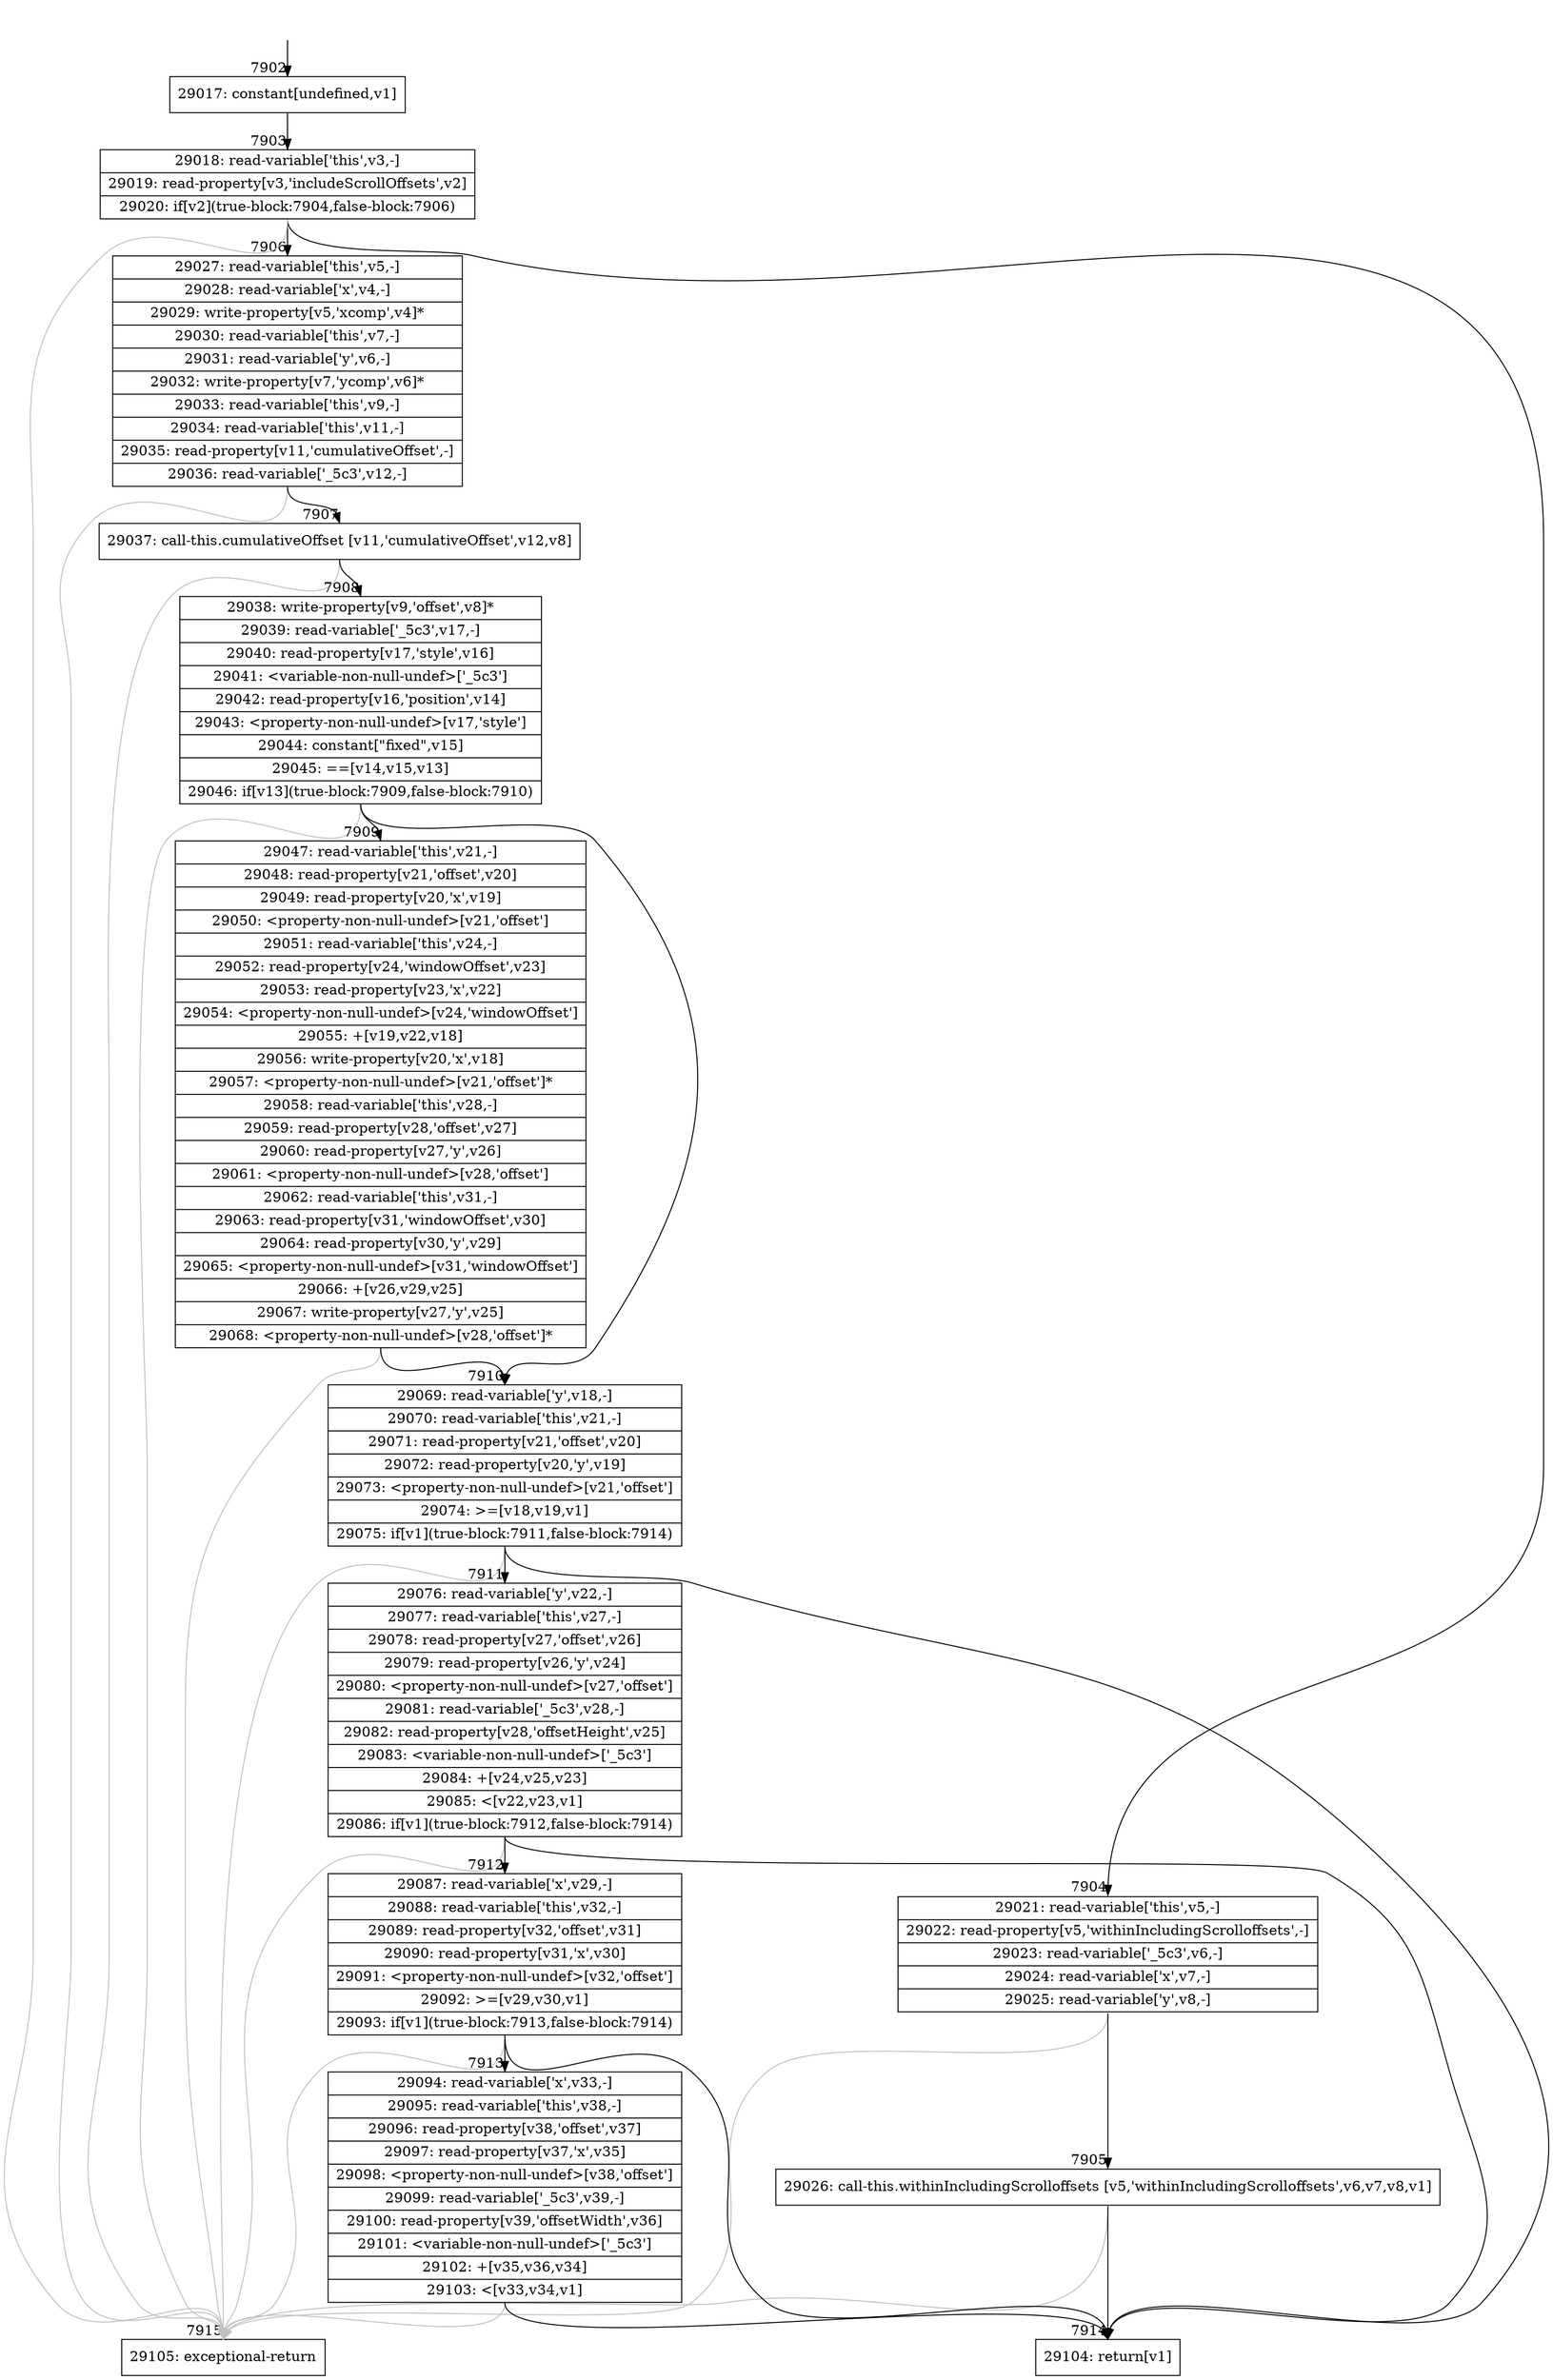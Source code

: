 digraph {
rankdir="TD"
BB_entry519[shape=none,label=""];
BB_entry519 -> BB7902 [tailport=s, headport=n, headlabel="    7902"]
BB7902 [shape=record label="{29017: constant[undefined,v1]}" ] 
BB7902 -> BB7903 [tailport=s, headport=n, headlabel="      7903"]
BB7903 [shape=record label="{29018: read-variable['this',v3,-]|29019: read-property[v3,'includeScrollOffsets',v2]|29020: if[v2](true-block:7904,false-block:7906)}" ] 
BB7903 -> BB7904 [tailport=s, headport=n, headlabel="      7904"]
BB7903 -> BB7906 [tailport=s, headport=n, headlabel="      7906"]
BB7903 -> BB7915 [tailport=s, headport=n, color=gray, headlabel="      7915"]
BB7904 [shape=record label="{29021: read-variable['this',v5,-]|29022: read-property[v5,'withinIncludingScrolloffsets',-]|29023: read-variable['_5c3',v6,-]|29024: read-variable['x',v7,-]|29025: read-variable['y',v8,-]}" ] 
BB7904 -> BB7905 [tailport=s, headport=n, headlabel="      7905"]
BB7904 -> BB7915 [tailport=s, headport=n, color=gray]
BB7905 [shape=record label="{29026: call-this.withinIncludingScrolloffsets [v5,'withinIncludingScrolloffsets',v6,v7,v8,v1]}" ] 
BB7905 -> BB7914 [tailport=s, headport=n, headlabel="      7914"]
BB7905 -> BB7915 [tailport=s, headport=n, color=gray]
BB7906 [shape=record label="{29027: read-variable['this',v5,-]|29028: read-variable['x',v4,-]|29029: write-property[v5,'xcomp',v4]*|29030: read-variable['this',v7,-]|29031: read-variable['y',v6,-]|29032: write-property[v7,'ycomp',v6]*|29033: read-variable['this',v9,-]|29034: read-variable['this',v11,-]|29035: read-property[v11,'cumulativeOffset',-]|29036: read-variable['_5c3',v12,-]}" ] 
BB7906 -> BB7907 [tailport=s, headport=n, headlabel="      7907"]
BB7906 -> BB7915 [tailport=s, headport=n, color=gray]
BB7907 [shape=record label="{29037: call-this.cumulativeOffset [v11,'cumulativeOffset',v12,v8]}" ] 
BB7907 -> BB7908 [tailport=s, headport=n, headlabel="      7908"]
BB7907 -> BB7915 [tailport=s, headport=n, color=gray]
BB7908 [shape=record label="{29038: write-property[v9,'offset',v8]*|29039: read-variable['_5c3',v17,-]|29040: read-property[v17,'style',v16]|29041: \<variable-non-null-undef\>['_5c3']|29042: read-property[v16,'position',v14]|29043: \<property-non-null-undef\>[v17,'style']|29044: constant[\"fixed\",v15]|29045: ==[v14,v15,v13]|29046: if[v13](true-block:7909,false-block:7910)}" ] 
BB7908 -> BB7909 [tailport=s, headport=n, headlabel="      7909"]
BB7908 -> BB7910 [tailport=s, headport=n, headlabel="      7910"]
BB7908 -> BB7915 [tailport=s, headport=n, color=gray]
BB7909 [shape=record label="{29047: read-variable['this',v21,-]|29048: read-property[v21,'offset',v20]|29049: read-property[v20,'x',v19]|29050: \<property-non-null-undef\>[v21,'offset']|29051: read-variable['this',v24,-]|29052: read-property[v24,'windowOffset',v23]|29053: read-property[v23,'x',v22]|29054: \<property-non-null-undef\>[v24,'windowOffset']|29055: +[v19,v22,v18]|29056: write-property[v20,'x',v18]|29057: \<property-non-null-undef\>[v21,'offset']*|29058: read-variable['this',v28,-]|29059: read-property[v28,'offset',v27]|29060: read-property[v27,'y',v26]|29061: \<property-non-null-undef\>[v28,'offset']|29062: read-variable['this',v31,-]|29063: read-property[v31,'windowOffset',v30]|29064: read-property[v30,'y',v29]|29065: \<property-non-null-undef\>[v31,'windowOffset']|29066: +[v26,v29,v25]|29067: write-property[v27,'y',v25]|29068: \<property-non-null-undef\>[v28,'offset']*}" ] 
BB7909 -> BB7910 [tailport=s, headport=n]
BB7909 -> BB7915 [tailport=s, headport=n, color=gray]
BB7910 [shape=record label="{29069: read-variable['y',v18,-]|29070: read-variable['this',v21,-]|29071: read-property[v21,'offset',v20]|29072: read-property[v20,'y',v19]|29073: \<property-non-null-undef\>[v21,'offset']|29074: \>=[v18,v19,v1]|29075: if[v1](true-block:7911,false-block:7914)}" ] 
BB7910 -> BB7914 [tailport=s, headport=n]
BB7910 -> BB7911 [tailport=s, headport=n, headlabel="      7911"]
BB7910 -> BB7915 [tailport=s, headport=n, color=gray]
BB7911 [shape=record label="{29076: read-variable['y',v22,-]|29077: read-variable['this',v27,-]|29078: read-property[v27,'offset',v26]|29079: read-property[v26,'y',v24]|29080: \<property-non-null-undef\>[v27,'offset']|29081: read-variable['_5c3',v28,-]|29082: read-property[v28,'offsetHeight',v25]|29083: \<variable-non-null-undef\>['_5c3']|29084: +[v24,v25,v23]|29085: \<[v22,v23,v1]|29086: if[v1](true-block:7912,false-block:7914)}" ] 
BB7911 -> BB7914 [tailport=s, headport=n]
BB7911 -> BB7912 [tailport=s, headport=n, headlabel="      7912"]
BB7911 -> BB7915 [tailport=s, headport=n, color=gray]
BB7912 [shape=record label="{29087: read-variable['x',v29,-]|29088: read-variable['this',v32,-]|29089: read-property[v32,'offset',v31]|29090: read-property[v31,'x',v30]|29091: \<property-non-null-undef\>[v32,'offset']|29092: \>=[v29,v30,v1]|29093: if[v1](true-block:7913,false-block:7914)}" ] 
BB7912 -> BB7914 [tailport=s, headport=n]
BB7912 -> BB7913 [tailport=s, headport=n, headlabel="      7913"]
BB7912 -> BB7915 [tailport=s, headport=n, color=gray]
BB7913 [shape=record label="{29094: read-variable['x',v33,-]|29095: read-variable['this',v38,-]|29096: read-property[v38,'offset',v37]|29097: read-property[v37,'x',v35]|29098: \<property-non-null-undef\>[v38,'offset']|29099: read-variable['_5c3',v39,-]|29100: read-property[v39,'offsetWidth',v36]|29101: \<variable-non-null-undef\>['_5c3']|29102: +[v35,v36,v34]|29103: \<[v33,v34,v1]}" ] 
BB7913 -> BB7914 [tailport=s, headport=n]
BB7913 -> BB7915 [tailport=s, headport=n, color=gray]
BB7914 [shape=record label="{29104: return[v1]}" ] 
BB7915 [shape=record label="{29105: exceptional-return}" ] 
//#$~ 5658
}
